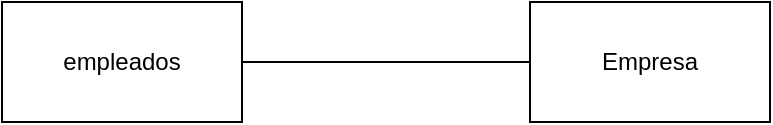 <mxfile version="20.6.0" type="github">
  <diagram id="JmeqHwpCedhnrBWij5-Q" name="Página-1">
    <mxGraphModel dx="868" dy="520" grid="1" gridSize="10" guides="1" tooltips="1" connect="1" arrows="1" fold="1" page="1" pageScale="1" pageWidth="827" pageHeight="1169" math="0" shadow="0">
      <root>
        <mxCell id="0" />
        <mxCell id="1" parent="0" />
        <mxCell id="VI_NjfFxs04NFYZLE9CB-1" value="empleados" style="rounded=0;whiteSpace=wrap;html=1;" parent="1" vertex="1">
          <mxGeometry x="90" y="440" width="120" height="60" as="geometry" />
        </mxCell>
        <mxCell id="c8ACM5ODOucynCwWjk3v-3" value="Empresa" style="rounded=0;whiteSpace=wrap;html=1;" parent="1" vertex="1">
          <mxGeometry x="354" y="440" width="120" height="60" as="geometry" />
        </mxCell>
        <mxCell id="FzLL27T8xwrpg-SqMNbf-2" value="" style="endArrow=none;html=1;rounded=0;entryX=0;entryY=0.5;entryDx=0;entryDy=0;" edge="1" parent="1" target="c8ACM5ODOucynCwWjk3v-3">
          <mxGeometry width="50" height="50" relative="1" as="geometry">
            <mxPoint x="210" y="470" as="sourcePoint" />
            <mxPoint x="350" y="470" as="targetPoint" />
          </mxGeometry>
        </mxCell>
      </root>
    </mxGraphModel>
  </diagram>
</mxfile>
